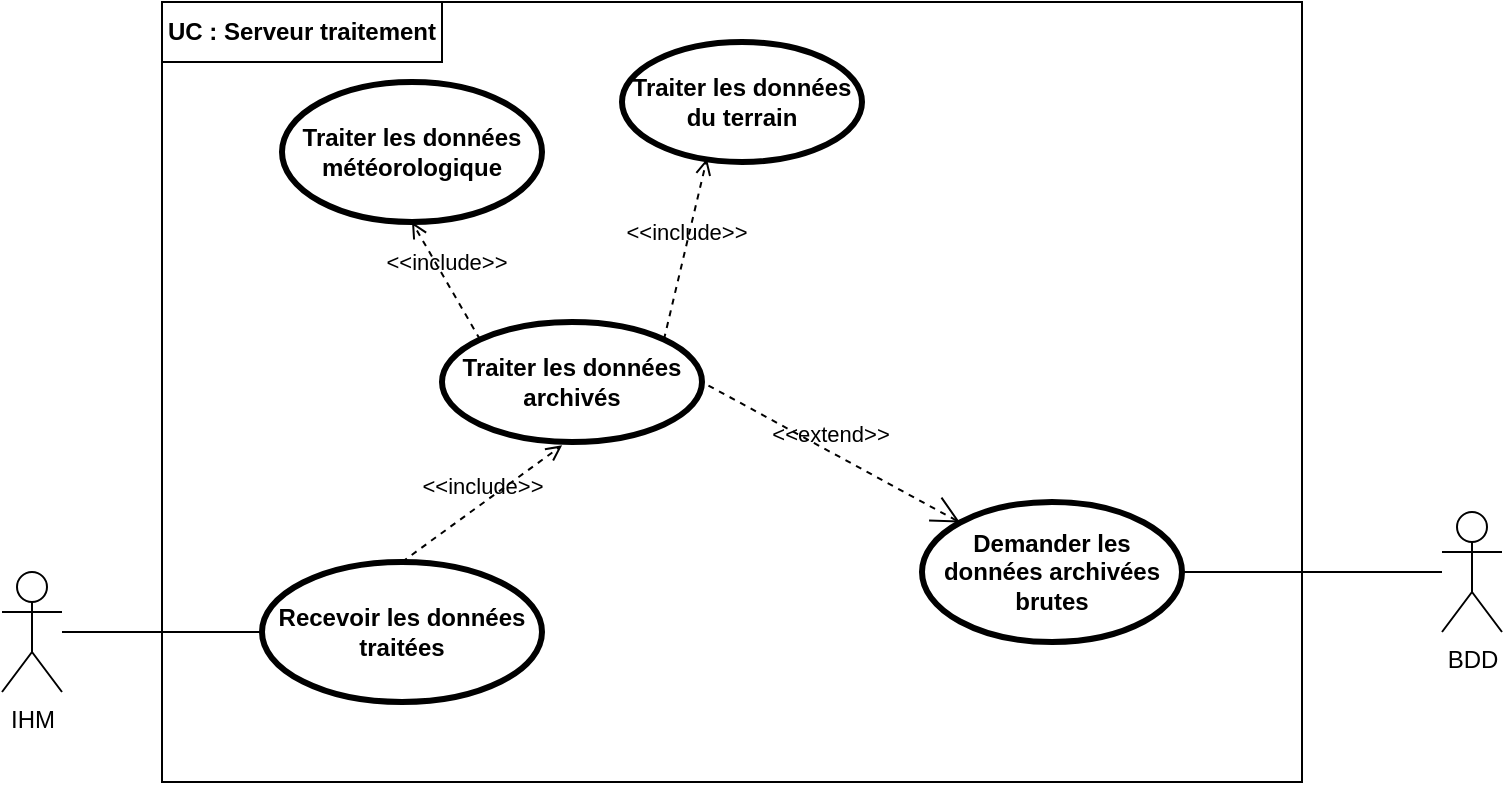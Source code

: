 <mxfile version="26.0.6">
  <diagram name="Page-1" id="W0Lm02oLrqZboVxZn0hC">
    <mxGraphModel dx="1434" dy="780" grid="1" gridSize="10" guides="1" tooltips="1" connect="1" arrows="1" fold="1" page="1" pageScale="1" pageWidth="827" pageHeight="1169" math="0" shadow="0">
      <root>
        <mxCell id="0" />
        <mxCell id="1" parent="0" />
        <mxCell id="A1wWBjNQIWdNoJpYyP1X-2" value="" style="rounded=0;whiteSpace=wrap;html=1;" parent="1" vertex="1">
          <mxGeometry x="110" y="120" width="570" height="390" as="geometry" />
        </mxCell>
        <mxCell id="A1wWBjNQIWdNoJpYyP1X-5" value="BDD" style="shape=umlActor;verticalLabelPosition=bottom;verticalAlign=top;html=1;outlineConnect=0;" parent="1" vertex="1">
          <mxGeometry x="750" y="375" width="30" height="60" as="geometry" />
        </mxCell>
        <mxCell id="A1wWBjNQIWdNoJpYyP1X-6" value="&lt;b&gt;UC : Serveur traitement&lt;/b&gt;" style="shape=partialRectangle;whiteSpace=wrap;html=1;top=0;left=0;fillColor=none;" parent="1" vertex="1">
          <mxGeometry x="110" y="120" width="140" height="30" as="geometry" />
        </mxCell>
        <mxCell id="A1wWBjNQIWdNoJpYyP1X-20" value="IHM" style="shape=umlActor;verticalLabelPosition=bottom;verticalAlign=top;html=1;outlineConnect=0;" parent="1" vertex="1">
          <mxGeometry x="30" y="405" width="30" height="60" as="geometry" />
        </mxCell>
        <mxCell id="A1wWBjNQIWdNoJpYyP1X-22" value="" style="endArrow=none;html=1;rounded=0;exitX=0;exitY=0.5;exitDx=0;exitDy=0;" parent="1" source="A1wWBjNQIWdNoJpYyP1X-30" target="A1wWBjNQIWdNoJpYyP1X-20" edge="1">
          <mxGeometry width="50" height="50" relative="1" as="geometry">
            <mxPoint x="145" y="440" as="sourcePoint" />
            <mxPoint x="410" y="270" as="targetPoint" />
          </mxGeometry>
        </mxCell>
        <mxCell id="A1wWBjNQIWdNoJpYyP1X-25" value="Demander les données archivées brutes" style="shape=ellipse;html=1;strokeWidth=3;fontStyle=1;whiteSpace=wrap;align=center;perimeter=ellipsePerimeter;" parent="1" vertex="1">
          <mxGeometry x="490" y="370" width="130" height="70" as="geometry" />
        </mxCell>
        <mxCell id="A1wWBjNQIWdNoJpYyP1X-26" value="" style="edgeStyle=none;html=1;endArrow=none;verticalAlign=bottom;rounded=0;" parent="1" source="A1wWBjNQIWdNoJpYyP1X-5" target="A1wWBjNQIWdNoJpYyP1X-25" edge="1">
          <mxGeometry width="160" relative="1" as="geometry">
            <mxPoint x="300" y="300" as="sourcePoint" />
            <mxPoint x="460" y="300" as="targetPoint" />
          </mxGeometry>
        </mxCell>
        <mxCell id="A1wWBjNQIWdNoJpYyP1X-30" value="Recevoir les données traitées" style="shape=ellipse;html=1;strokeWidth=3;fontStyle=1;whiteSpace=wrap;align=center;perimeter=ellipsePerimeter;" parent="1" vertex="1">
          <mxGeometry x="160" y="400" width="140" height="70" as="geometry" />
        </mxCell>
        <mxCell id="A1wWBjNQIWdNoJpYyP1X-32" value="Traiter les données météorologique" style="shape=ellipse;html=1;strokeWidth=3;fontStyle=1;whiteSpace=wrap;align=center;perimeter=ellipsePerimeter;" parent="1" vertex="1">
          <mxGeometry x="170" y="160" width="130" height="70" as="geometry" />
        </mxCell>
        <mxCell id="A1wWBjNQIWdNoJpYyP1X-33" value="Traiter les données archivés" style="shape=ellipse;html=1;strokeWidth=3;fontStyle=1;whiteSpace=wrap;align=center;perimeter=ellipsePerimeter;" parent="1" vertex="1">
          <mxGeometry x="250" y="280" width="130" height="60" as="geometry" />
        </mxCell>
        <mxCell id="A1wWBjNQIWdNoJpYyP1X-34" value="Traiter les données du terrain" style="shape=ellipse;html=1;strokeWidth=3;fontStyle=1;whiteSpace=wrap;align=center;perimeter=ellipsePerimeter;" parent="1" vertex="1">
          <mxGeometry x="340" y="140" width="120" height="60" as="geometry" />
        </mxCell>
        <mxCell id="A1wWBjNQIWdNoJpYyP1X-35" value="&amp;lt;&amp;lt;extend&amp;gt;&amp;gt;" style="edgeStyle=none;html=1;startArrow=open;endArrow=none;startSize=12;verticalAlign=bottom;dashed=1;labelBackgroundColor=none;rounded=0;exitX=0;exitY=0;exitDx=0;exitDy=0;entryX=1;entryY=0.5;entryDx=0;entryDy=0;" parent="1" source="A1wWBjNQIWdNoJpYyP1X-25" target="A1wWBjNQIWdNoJpYyP1X-33" edge="1">
          <mxGeometry width="160" relative="1" as="geometry">
            <mxPoint x="300" y="300" as="sourcePoint" />
            <mxPoint x="460" y="300" as="targetPoint" />
          </mxGeometry>
        </mxCell>
        <mxCell id="A1wWBjNQIWdNoJpYyP1X-37" value="&amp;lt;&amp;lt;include&amp;gt;&amp;gt;" style="edgeStyle=none;html=1;endArrow=open;verticalAlign=bottom;dashed=1;labelBackgroundColor=none;rounded=0;exitX=0.5;exitY=0;exitDx=0;exitDy=0;entryX=0.462;entryY=1.028;entryDx=0;entryDy=0;entryPerimeter=0;" parent="1" source="A1wWBjNQIWdNoJpYyP1X-30" target="A1wWBjNQIWdNoJpYyP1X-33" edge="1">
          <mxGeometry width="160" relative="1" as="geometry">
            <mxPoint x="300" y="300" as="sourcePoint" />
            <mxPoint x="460" y="300" as="targetPoint" />
          </mxGeometry>
        </mxCell>
        <mxCell id="A1wWBjNQIWdNoJpYyP1X-39" value="&amp;lt;&amp;lt;include&amp;gt;&amp;gt;" style="edgeStyle=none;html=1;endArrow=open;verticalAlign=bottom;dashed=1;labelBackgroundColor=none;rounded=0;entryX=0.5;entryY=1;entryDx=0;entryDy=0;exitX=0;exitY=0;exitDx=0;exitDy=0;" parent="1" source="A1wWBjNQIWdNoJpYyP1X-33" target="A1wWBjNQIWdNoJpYyP1X-32" edge="1">
          <mxGeometry width="160" relative="1" as="geometry">
            <mxPoint x="300" y="300" as="sourcePoint" />
            <mxPoint x="460" y="300" as="targetPoint" />
          </mxGeometry>
        </mxCell>
        <mxCell id="A1wWBjNQIWdNoJpYyP1X-40" value="&amp;lt;&amp;lt;include&amp;gt;&amp;gt;" style="edgeStyle=none;html=1;endArrow=open;verticalAlign=bottom;dashed=1;labelBackgroundColor=none;rounded=0;entryX=0.354;entryY=0.972;entryDx=0;entryDy=0;exitX=1;exitY=0;exitDx=0;exitDy=0;entryPerimeter=0;" parent="1" source="A1wWBjNQIWdNoJpYyP1X-33" target="A1wWBjNQIWdNoJpYyP1X-34" edge="1">
          <mxGeometry width="160" relative="1" as="geometry">
            <mxPoint x="300" y="300" as="sourcePoint" />
            <mxPoint x="460" y="300" as="targetPoint" />
          </mxGeometry>
        </mxCell>
      </root>
    </mxGraphModel>
  </diagram>
</mxfile>
